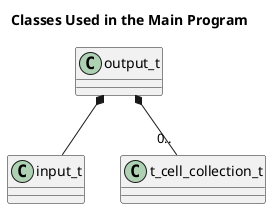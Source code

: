 @startuml

Title Classes Used in the Main Program

class input_t
class output_t
class t_cell_collection_t

output_t *-- input_t
output_t *-- "0.." t_cell_collection_t

@enduml
